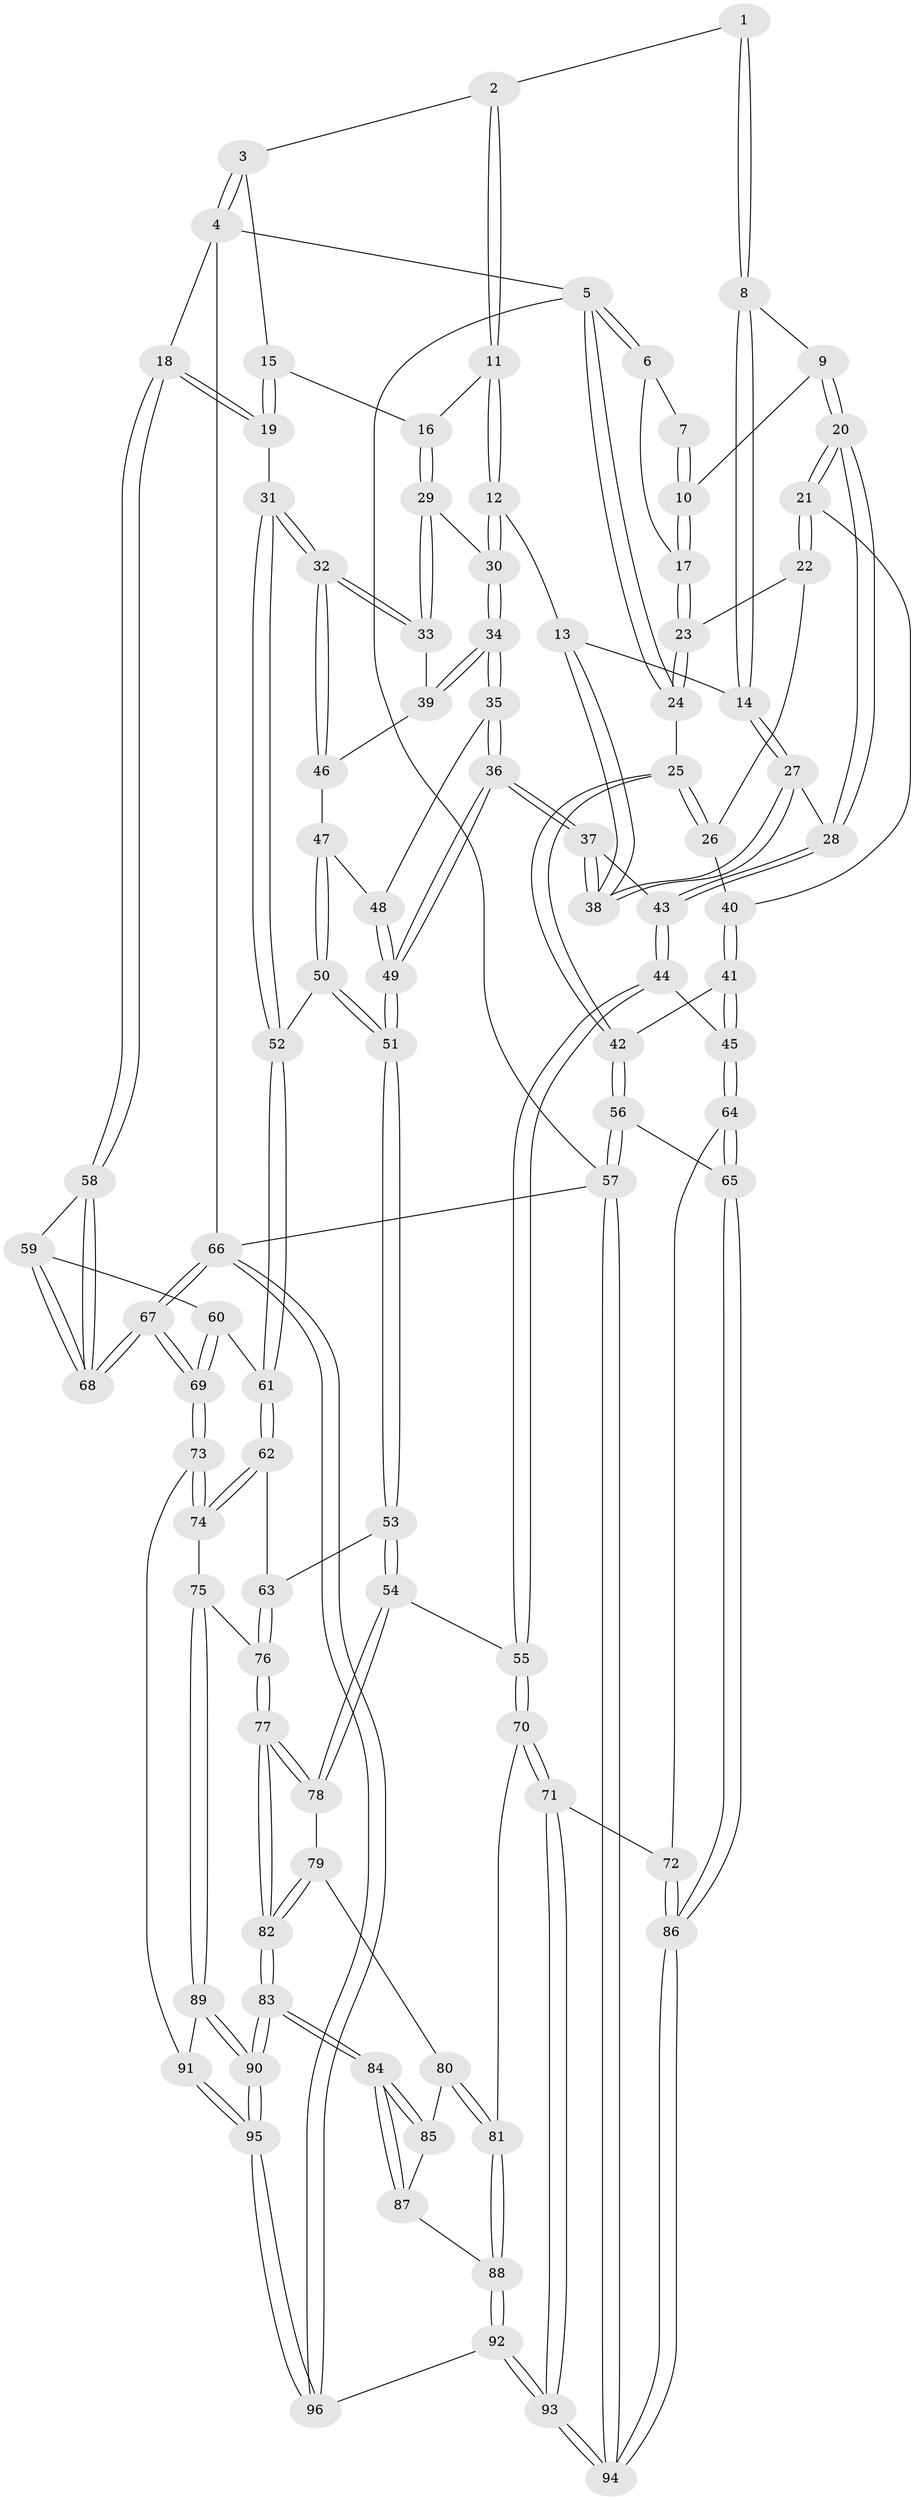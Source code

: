 // Generated by graph-tools (version 1.1) at 2025/27/03/09/25 03:27:09]
// undirected, 96 vertices, 237 edges
graph export_dot {
graph [start="1"]
  node [color=gray90,style=filled];
  1 [pos="+0.5124614020281957+0"];
  2 [pos="+0.7216288031600551+0"];
  3 [pos="+0.9588181113837321+0"];
  4 [pos="+1+0"];
  5 [pos="+0+0"];
  6 [pos="+0+0"];
  7 [pos="+0.3318215914340844+0"];
  8 [pos="+0.4831889167469782+0.07645223165887727"];
  9 [pos="+0.37064414369510784+0.11396823136995593"];
  10 [pos="+0.26135717863663777+0.10351072607201174"];
  11 [pos="+0.6691072838253468+0.13537022047876238"];
  12 [pos="+0.5943538172252284+0.1546116976503465"];
  13 [pos="+0.5537711527158554+0.14476224528076778"];
  14 [pos="+0.5142265369821734+0.1270090530142958"];
  15 [pos="+0.8332874081631187+0.08499990503728469"];
  16 [pos="+0.7716097460520022+0.15263460722836908"];
  17 [pos="+0.24039455342665922+0.1124105679825367"];
  18 [pos="+1+0.37035920195432964"];
  19 [pos="+1+0.3719443626093242"];
  20 [pos="+0.3250815714931313+0.32671134756876213"];
  21 [pos="+0.3235738810258713+0.3260123832044943"];
  22 [pos="+0.23461021597449105+0.131001774313374"];
  23 [pos="+0.23595885786991402+0.11754808843406853"];
  24 [pos="+0+0.11713763295072498"];
  25 [pos="+0+0.30255439247227506"];
  26 [pos="+0.14743349753121227+0.2785627204210166"];
  27 [pos="+0.4602472556397906+0.27135007070760153"];
  28 [pos="+0.33053554551572256+0.3318354373859903"];
  29 [pos="+0.7749360299176276+0.20317836652025356"];
  30 [pos="+0.6444682938003146+0.2446844606914681"];
  31 [pos="+1+0.3757941910098645"];
  32 [pos="+0.9927520106083682+0.3621198856183818"];
  33 [pos="+0.7839143255817902+0.2397757407997923"];
  34 [pos="+0.6689253343886946+0.35827002264853675"];
  35 [pos="+0.6579147453437304+0.36896876595230965"];
  36 [pos="+0.6001939871098931+0.4146792935784967"];
  37 [pos="+0.5983856926255721+0.4133986571511755"];
  38 [pos="+0.594777833004423+0.40825248592154034"];
  39 [pos="+0.6840383011516561+0.35329641019185876"];
  40 [pos="+0.22259467485103368+0.3154393264502718"];
  41 [pos="+0.13345266808579148+0.5123244625796725"];
  42 [pos="+0+0.35494859727443384"];
  43 [pos="+0.34279085321948827+0.4086071249849644"];
  44 [pos="+0.30598723996852084+0.5559813496545787"];
  45 [pos="+0.1788450359830025+0.5543617106406716"];
  46 [pos="+0.7658999681478197+0.37732389901869845"];
  47 [pos="+0.7855464558534194+0.4588463051369923"];
  48 [pos="+0.7643367459224442+0.4529062057487191"];
  49 [pos="+0.6030205280451385+0.5170954950948149"];
  50 [pos="+0.8294737341762745+0.5076952286249842"];
  51 [pos="+0.6023752203223834+0.5463848635183497"];
  52 [pos="+0.869943243588378+0.515704750329306"];
  53 [pos="+0.5861531166828665+0.591217316675832"];
  54 [pos="+0.5751042472663056+0.6001830288713285"];
  55 [pos="+0.3444945737316369+0.5940001114647165"];
  56 [pos="+0+0.731527759270717"];
  57 [pos="+0+1"];
  58 [pos="+1+0.47741819772798094"];
  59 [pos="+0.8943977321216096+0.6507098588148713"];
  60 [pos="+0.8852425627419843+0.6515294706794096"];
  61 [pos="+0.8460423234014425+0.6507013008452776"];
  62 [pos="+0.8405688584965318+0.6581727779053024"];
  63 [pos="+0.6499309278240111+0.6211934641695687"];
  64 [pos="+0.09986349271010117+0.6919229410249178"];
  65 [pos="+0+0.742009736279255"];
  66 [pos="+1+1"];
  67 [pos="+1+0.8642402763481164"];
  68 [pos="+1+0.7066135652679321"];
  69 [pos="+1+0.8519159762820093"];
  70 [pos="+0.33228866718477645+0.7161567312431845"];
  71 [pos="+0.2941460824860776+0.7891296552260599"];
  72 [pos="+0.16176618359838418+0.7585793295675449"];
  73 [pos="+0.9873651594671976+0.8405769896308262"];
  74 [pos="+0.8434330795822444+0.7230567972838822"];
  75 [pos="+0.8105401304265125+0.7518870845509453"];
  76 [pos="+0.7400031023297259+0.7685435526712108"];
  77 [pos="+0.7091657225697399+0.8004004259965279"];
  78 [pos="+0.574948287769816+0.6039771357753635"];
  79 [pos="+0.5679627787407993+0.6605527971870774"];
  80 [pos="+0.5621850617894462+0.6850025541457088"];
  81 [pos="+0.48483467436910294+0.8048209157227193"];
  82 [pos="+0.6949793050127754+0.8247654925888257"];
  83 [pos="+0.6715125400416013+0.8960698370669612"];
  84 [pos="+0.6444581501415874+0.8701063209517208"];
  85 [pos="+0.6007368259757709+0.7891789949202526"];
  86 [pos="+0.12150961796452592+0.9182992590335811"];
  87 [pos="+0.5325885616569541+0.833115096317135"];
  88 [pos="+0.4854110271182175+0.8245178543373493"];
  89 [pos="+0.8016991247591068+0.8609393883187857"];
  90 [pos="+0.6916666219773797+0.9837073320074937"];
  91 [pos="+0.9690683513975179+0.8512113458142463"];
  92 [pos="+0.3453924545553528+1"];
  93 [pos="+0.3190369612865193+1"];
  94 [pos="+0.23092860608532456+1"];
  95 [pos="+0.6803850458439727+1"];
  96 [pos="+0.6714895541925046+1"];
  1 -- 2;
  1 -- 8;
  1 -- 8;
  2 -- 3;
  2 -- 11;
  2 -- 11;
  3 -- 4;
  3 -- 4;
  3 -- 15;
  4 -- 5;
  4 -- 18;
  4 -- 66;
  5 -- 6;
  5 -- 6;
  5 -- 24;
  5 -- 24;
  5 -- 57;
  6 -- 7;
  6 -- 17;
  7 -- 10;
  7 -- 10;
  8 -- 9;
  8 -- 14;
  8 -- 14;
  9 -- 10;
  9 -- 20;
  9 -- 20;
  10 -- 17;
  10 -- 17;
  11 -- 12;
  11 -- 12;
  11 -- 16;
  12 -- 13;
  12 -- 30;
  12 -- 30;
  13 -- 14;
  13 -- 38;
  13 -- 38;
  14 -- 27;
  14 -- 27;
  15 -- 16;
  15 -- 19;
  15 -- 19;
  16 -- 29;
  16 -- 29;
  17 -- 23;
  17 -- 23;
  18 -- 19;
  18 -- 19;
  18 -- 58;
  18 -- 58;
  19 -- 31;
  20 -- 21;
  20 -- 21;
  20 -- 28;
  20 -- 28;
  21 -- 22;
  21 -- 22;
  21 -- 40;
  22 -- 23;
  22 -- 26;
  23 -- 24;
  23 -- 24;
  24 -- 25;
  25 -- 26;
  25 -- 26;
  25 -- 42;
  25 -- 42;
  26 -- 40;
  27 -- 28;
  27 -- 38;
  27 -- 38;
  28 -- 43;
  28 -- 43;
  29 -- 30;
  29 -- 33;
  29 -- 33;
  30 -- 34;
  30 -- 34;
  31 -- 32;
  31 -- 32;
  31 -- 52;
  31 -- 52;
  32 -- 33;
  32 -- 33;
  32 -- 46;
  32 -- 46;
  33 -- 39;
  34 -- 35;
  34 -- 35;
  34 -- 39;
  34 -- 39;
  35 -- 36;
  35 -- 36;
  35 -- 48;
  36 -- 37;
  36 -- 37;
  36 -- 49;
  36 -- 49;
  37 -- 38;
  37 -- 38;
  37 -- 43;
  39 -- 46;
  40 -- 41;
  40 -- 41;
  41 -- 42;
  41 -- 45;
  41 -- 45;
  42 -- 56;
  42 -- 56;
  43 -- 44;
  43 -- 44;
  44 -- 45;
  44 -- 55;
  44 -- 55;
  45 -- 64;
  45 -- 64;
  46 -- 47;
  47 -- 48;
  47 -- 50;
  47 -- 50;
  48 -- 49;
  48 -- 49;
  49 -- 51;
  49 -- 51;
  50 -- 51;
  50 -- 51;
  50 -- 52;
  51 -- 53;
  51 -- 53;
  52 -- 61;
  52 -- 61;
  53 -- 54;
  53 -- 54;
  53 -- 63;
  54 -- 55;
  54 -- 78;
  54 -- 78;
  55 -- 70;
  55 -- 70;
  56 -- 57;
  56 -- 57;
  56 -- 65;
  57 -- 94;
  57 -- 94;
  57 -- 66;
  58 -- 59;
  58 -- 68;
  58 -- 68;
  59 -- 60;
  59 -- 68;
  59 -- 68;
  60 -- 61;
  60 -- 69;
  60 -- 69;
  61 -- 62;
  61 -- 62;
  62 -- 63;
  62 -- 74;
  62 -- 74;
  63 -- 76;
  63 -- 76;
  64 -- 65;
  64 -- 65;
  64 -- 72;
  65 -- 86;
  65 -- 86;
  66 -- 67;
  66 -- 67;
  66 -- 96;
  66 -- 96;
  67 -- 68;
  67 -- 68;
  67 -- 69;
  67 -- 69;
  69 -- 73;
  69 -- 73;
  70 -- 71;
  70 -- 71;
  70 -- 81;
  71 -- 72;
  71 -- 93;
  71 -- 93;
  72 -- 86;
  72 -- 86;
  73 -- 74;
  73 -- 74;
  73 -- 91;
  74 -- 75;
  75 -- 76;
  75 -- 89;
  75 -- 89;
  76 -- 77;
  76 -- 77;
  77 -- 78;
  77 -- 78;
  77 -- 82;
  77 -- 82;
  78 -- 79;
  79 -- 80;
  79 -- 82;
  79 -- 82;
  80 -- 81;
  80 -- 81;
  80 -- 85;
  81 -- 88;
  81 -- 88;
  82 -- 83;
  82 -- 83;
  83 -- 84;
  83 -- 84;
  83 -- 90;
  83 -- 90;
  84 -- 85;
  84 -- 85;
  84 -- 87;
  84 -- 87;
  85 -- 87;
  86 -- 94;
  86 -- 94;
  87 -- 88;
  88 -- 92;
  88 -- 92;
  89 -- 90;
  89 -- 90;
  89 -- 91;
  90 -- 95;
  90 -- 95;
  91 -- 95;
  91 -- 95;
  92 -- 93;
  92 -- 93;
  92 -- 96;
  93 -- 94;
  93 -- 94;
  95 -- 96;
  95 -- 96;
}
